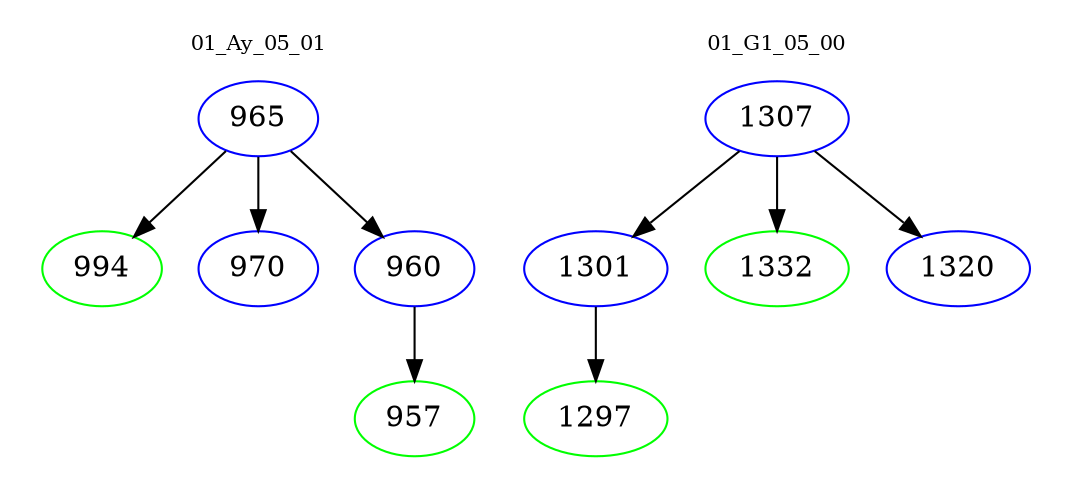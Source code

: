 digraph{
subgraph cluster_0 {
color = white
label = "01_Ay_05_01";
fontsize=10;
T0_965 [label="965", color="blue"]
T0_965 -> T0_994 [color="black"]
T0_994 [label="994", color="green"]
T0_965 -> T0_970 [color="black"]
T0_970 [label="970", color="blue"]
T0_965 -> T0_960 [color="black"]
T0_960 [label="960", color="blue"]
T0_960 -> T0_957 [color="black"]
T0_957 [label="957", color="green"]
}
subgraph cluster_1 {
color = white
label = "01_G1_05_00";
fontsize=10;
T1_1307 [label="1307", color="blue"]
T1_1307 -> T1_1301 [color="black"]
T1_1301 [label="1301", color="blue"]
T1_1301 -> T1_1297 [color="black"]
T1_1297 [label="1297", color="green"]
T1_1307 -> T1_1332 [color="black"]
T1_1332 [label="1332", color="green"]
T1_1307 -> T1_1320 [color="black"]
T1_1320 [label="1320", color="blue"]
}
}
